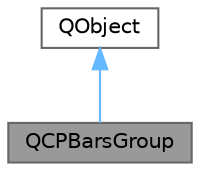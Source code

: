digraph "QCPBarsGroup"
{
 // LATEX_PDF_SIZE
  bgcolor="transparent";
  edge [fontname=Helvetica,fontsize=10,labelfontname=Helvetica,labelfontsize=10];
  node [fontname=Helvetica,fontsize=10,shape=box,height=0.2,width=0.4];
  Node1 [label="QCPBarsGroup",height=0.2,width=0.4,color="gray40", fillcolor="grey60", style="filled", fontcolor="black",tooltip="Groups multiple QCPBars together so they appear side by side"];
  Node2 -> Node1 [dir="back",color="steelblue1",style="solid"];
  Node2 [label="QObject",height=0.2,width=0.4,color="gray40", fillcolor="white", style="filled",tooltip=" "];
}
